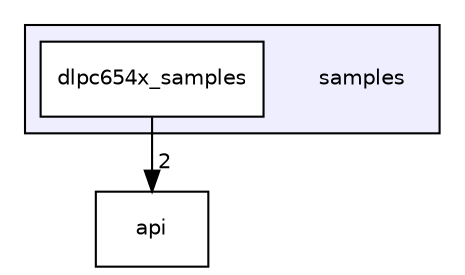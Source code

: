 digraph "samples" {
  compound=true
  node [ fontsize="10", fontname="Helvetica"];
  edge [ labelfontsize="10", labelfontname="Helvetica"];
  subgraph clusterdir_6f9635d4fbfa321d4c00f29df5cd540c {
    graph [ bgcolor="#eeeeff", pencolor="black", label="" URL="dir_6f9635d4fbfa321d4c00f29df5cd540c.html"];
    dir_6f9635d4fbfa321d4c00f29df5cd540c [shape=plaintext label="samples"];
    dir_c77dff0c3a49f7b8b0142094c8fc50e9 [shape=box label="dlpc654x_samples" color="black" fillcolor="white" style="filled" URL="dir_c77dff0c3a49f7b8b0142094c8fc50e9.html"];
  }
  dir_0188a3e6da905bc60aceb35bf790b8c9 [shape=box label="api" URL="dir_0188a3e6da905bc60aceb35bf790b8c9.html"];
  dir_c77dff0c3a49f7b8b0142094c8fc50e9->dir_0188a3e6da905bc60aceb35bf790b8c9 [headlabel="2", labeldistance=1.5 headhref="dir_000002_000000.html"];
}
